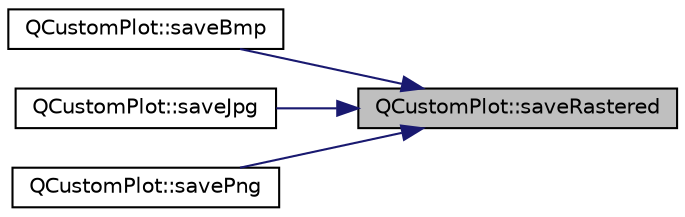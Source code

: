 digraph "QCustomPlot::saveRastered"
{
 // LATEX_PDF_SIZE
  edge [fontname="Helvetica",fontsize="10",labelfontname="Helvetica",labelfontsize="10"];
  node [fontname="Helvetica",fontsize="10",shape=record];
  rankdir="RL";
  Node1 [label="QCustomPlot::saveRastered",height=0.2,width=0.4,color="black", fillcolor="grey75", style="filled", fontcolor="black",tooltip=" "];
  Node1 -> Node2 [dir="back",color="midnightblue",fontsize="10",style="solid",fontname="Helvetica"];
  Node2 [label="QCustomPlot::saveBmp",height=0.2,width=0.4,color="black", fillcolor="white", style="filled",URL="$classQCustomPlot.html#ae3a86ed0795670e50afa21759d4fa13d",tooltip=" "];
  Node1 -> Node3 [dir="back",color="midnightblue",fontsize="10",style="solid",fontname="Helvetica"];
  Node3 [label="QCustomPlot::saveJpg",height=0.2,width=0.4,color="black", fillcolor="white", style="filled",URL="$classQCustomPlot.html#a76f0d278e630a711fa6f48048cfd83e4",tooltip=" "];
  Node1 -> Node4 [dir="back",color="midnightblue",fontsize="10",style="solid",fontname="Helvetica"];
  Node4 [label="QCustomPlot::savePng",height=0.2,width=0.4,color="black", fillcolor="white", style="filled",URL="$classQCustomPlot.html#ac92cc9256d12f354b40a4be4600b5fb9",tooltip=" "];
}

